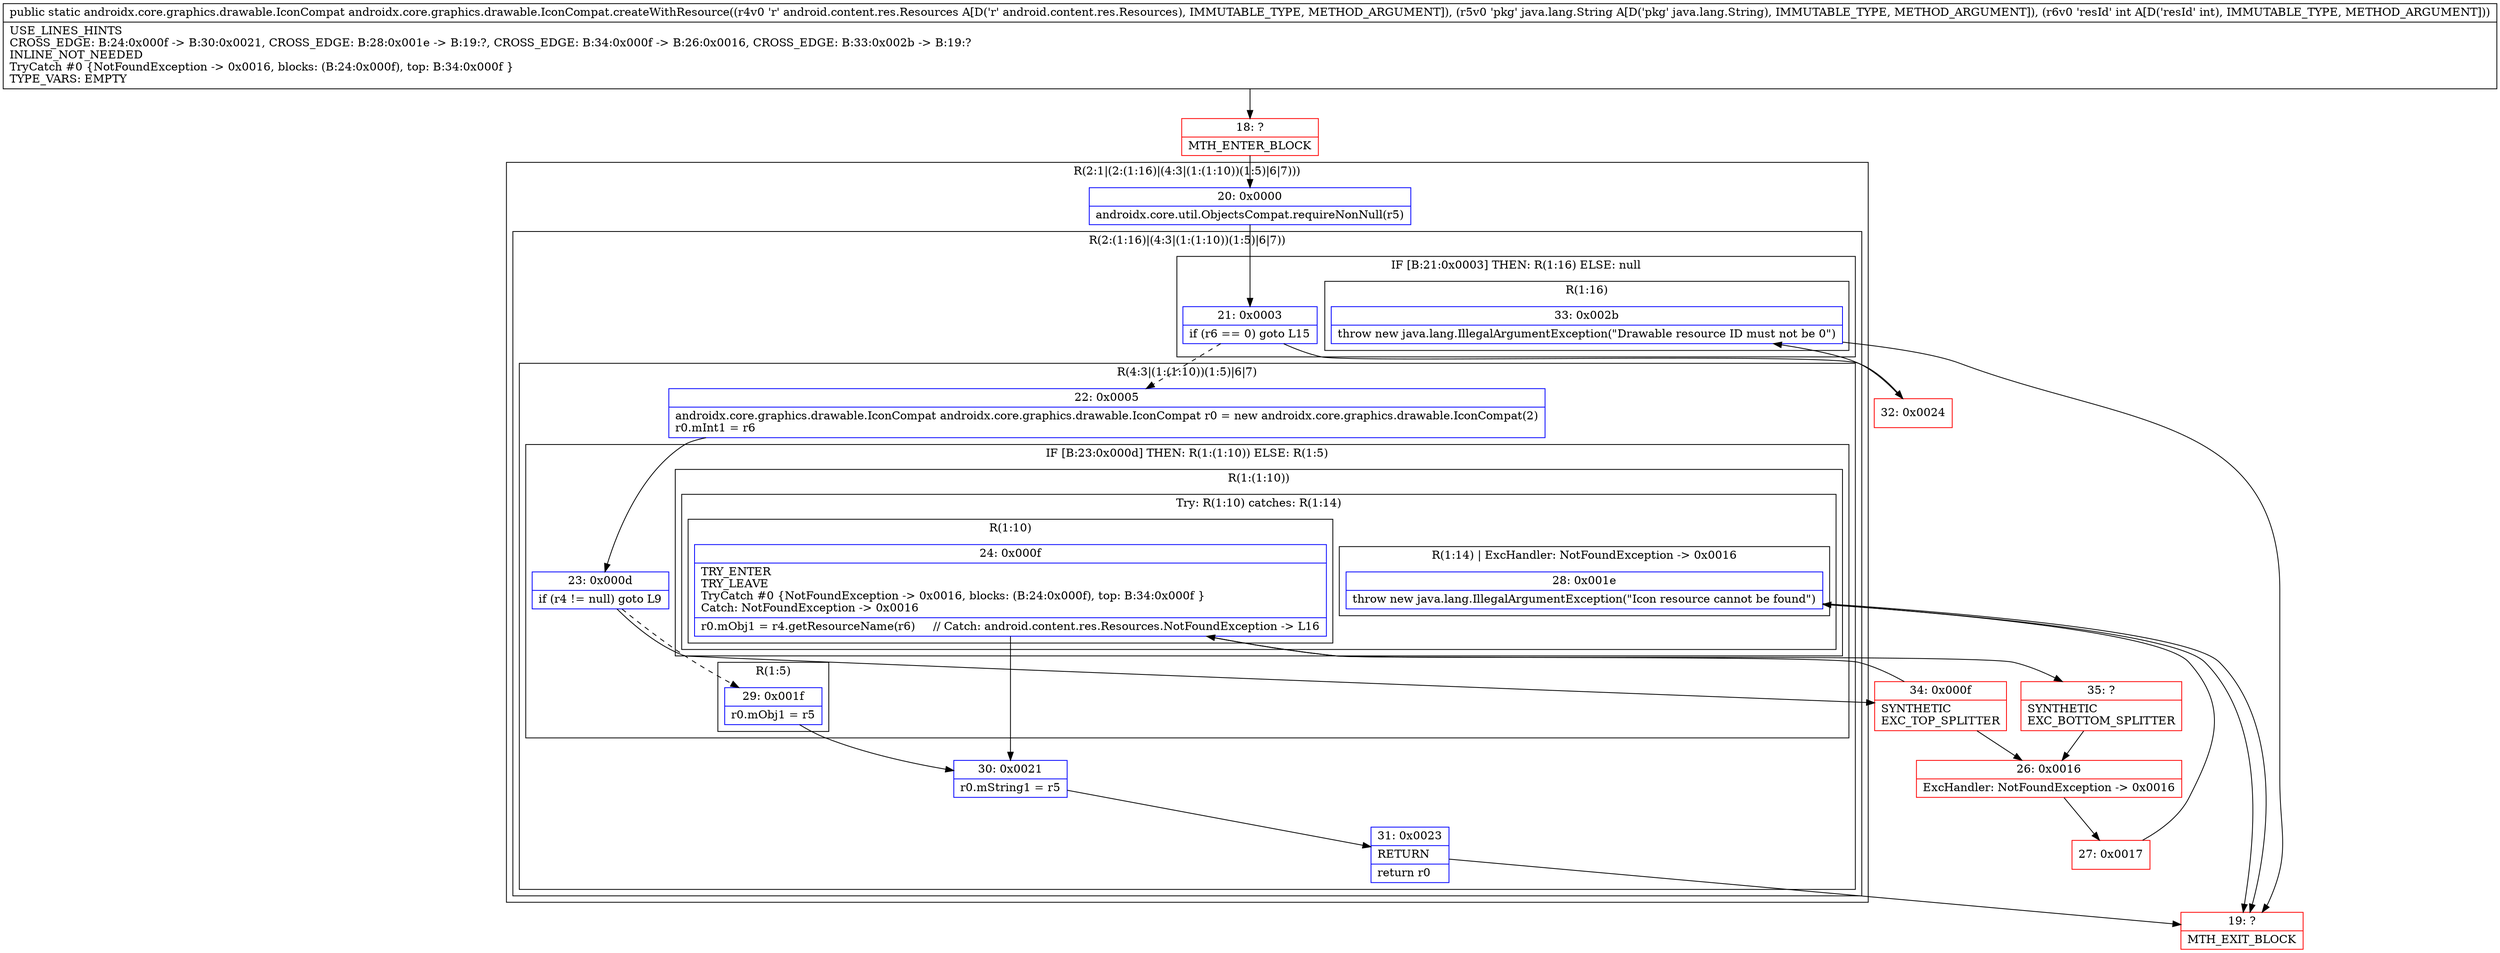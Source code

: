 digraph "CFG forandroidx.core.graphics.drawable.IconCompat.createWithResource(Landroid\/content\/res\/Resources;Ljava\/lang\/String;I)Landroidx\/core\/graphics\/drawable\/IconCompat;" {
subgraph cluster_Region_918718056 {
label = "R(2:1|(2:(1:16)|(4:3|(1:(1:10))(1:5)|6|7)))";
node [shape=record,color=blue];
Node_20 [shape=record,label="{20\:\ 0x0000|androidx.core.util.ObjectsCompat.requireNonNull(r5)\l}"];
subgraph cluster_Region_238808070 {
label = "R(2:(1:16)|(4:3|(1:(1:10))(1:5)|6|7))";
node [shape=record,color=blue];
subgraph cluster_IfRegion_530526475 {
label = "IF [B:21:0x0003] THEN: R(1:16) ELSE: null";
node [shape=record,color=blue];
Node_21 [shape=record,label="{21\:\ 0x0003|if (r6 == 0) goto L15\l}"];
subgraph cluster_Region_807817886 {
label = "R(1:16)";
node [shape=record,color=blue];
Node_33 [shape=record,label="{33\:\ 0x002b|throw new java.lang.IllegalArgumentException(\"Drawable resource ID must not be 0\")\l}"];
}
}
subgraph cluster_Region_1924085844 {
label = "R(4:3|(1:(1:10))(1:5)|6|7)";
node [shape=record,color=blue];
Node_22 [shape=record,label="{22\:\ 0x0005|androidx.core.graphics.drawable.IconCompat androidx.core.graphics.drawable.IconCompat r0 = new androidx.core.graphics.drawable.IconCompat(2)\lr0.mInt1 = r6\l}"];
subgraph cluster_IfRegion_309687092 {
label = "IF [B:23:0x000d] THEN: R(1:(1:10)) ELSE: R(1:5)";
node [shape=record,color=blue];
Node_23 [shape=record,label="{23\:\ 0x000d|if (r4 != null) goto L9\l}"];
subgraph cluster_Region_1132459680 {
label = "R(1:(1:10))";
node [shape=record,color=blue];
subgraph cluster_TryCatchRegion_630096045 {
label = "Try: R(1:10) catches: R(1:14)";
node [shape=record,color=blue];
subgraph cluster_Region_343009135 {
label = "R(1:10)";
node [shape=record,color=blue];
Node_24 [shape=record,label="{24\:\ 0x000f|TRY_ENTER\lTRY_LEAVE\lTryCatch #0 \{NotFoundException \-\> 0x0016, blocks: (B:24:0x000f), top: B:34:0x000f \}\lCatch: NotFoundException \-\> 0x0016\l|r0.mObj1 = r4.getResourceName(r6)     \/\/ Catch: android.content.res.Resources.NotFoundException \-\> L16\l}"];
}
subgraph cluster_Region_666797088 {
label = "R(1:14) | ExcHandler: NotFoundException \-\> 0x0016\l";
node [shape=record,color=blue];
Node_28 [shape=record,label="{28\:\ 0x001e|throw new java.lang.IllegalArgumentException(\"Icon resource cannot be found\")\l}"];
}
}
}
subgraph cluster_Region_1936143404 {
label = "R(1:5)";
node [shape=record,color=blue];
Node_29 [shape=record,label="{29\:\ 0x001f|r0.mObj1 = r5\l}"];
}
}
Node_30 [shape=record,label="{30\:\ 0x0021|r0.mString1 = r5\l}"];
Node_31 [shape=record,label="{31\:\ 0x0023|RETURN\l|return r0\l}"];
}
}
}
subgraph cluster_Region_666797088 {
label = "R(1:14) | ExcHandler: NotFoundException \-\> 0x0016\l";
node [shape=record,color=blue];
Node_28 [shape=record,label="{28\:\ 0x001e|throw new java.lang.IllegalArgumentException(\"Icon resource cannot be found\")\l}"];
}
Node_18 [shape=record,color=red,label="{18\:\ ?|MTH_ENTER_BLOCK\l}"];
Node_19 [shape=record,color=red,label="{19\:\ ?|MTH_EXIT_BLOCK\l}"];
Node_34 [shape=record,color=red,label="{34\:\ 0x000f|SYNTHETIC\lEXC_TOP_SPLITTER\l}"];
Node_35 [shape=record,color=red,label="{35\:\ ?|SYNTHETIC\lEXC_BOTTOM_SPLITTER\l}"];
Node_26 [shape=record,color=red,label="{26\:\ 0x0016|ExcHandler: NotFoundException \-\> 0x0016\l}"];
Node_27 [shape=record,color=red,label="{27\:\ 0x0017}"];
Node_32 [shape=record,color=red,label="{32\:\ 0x0024}"];
MethodNode[shape=record,label="{public static androidx.core.graphics.drawable.IconCompat androidx.core.graphics.drawable.IconCompat.createWithResource((r4v0 'r' android.content.res.Resources A[D('r' android.content.res.Resources), IMMUTABLE_TYPE, METHOD_ARGUMENT]), (r5v0 'pkg' java.lang.String A[D('pkg' java.lang.String), IMMUTABLE_TYPE, METHOD_ARGUMENT]), (r6v0 'resId' int A[D('resId' int), IMMUTABLE_TYPE, METHOD_ARGUMENT]))  | USE_LINES_HINTS\lCROSS_EDGE: B:24:0x000f \-\> B:30:0x0021, CROSS_EDGE: B:28:0x001e \-\> B:19:?, CROSS_EDGE: B:34:0x000f \-\> B:26:0x0016, CROSS_EDGE: B:33:0x002b \-\> B:19:?\lINLINE_NOT_NEEDED\lTryCatch #0 \{NotFoundException \-\> 0x0016, blocks: (B:24:0x000f), top: B:34:0x000f \}\lTYPE_VARS: EMPTY\l}"];
MethodNode -> Node_18;Node_20 -> Node_21;
Node_21 -> Node_22[style=dashed];
Node_21 -> Node_32;
Node_33 -> Node_19;
Node_22 -> Node_23;
Node_23 -> Node_29[style=dashed];
Node_23 -> Node_34;
Node_24 -> Node_30;
Node_24 -> Node_35;
Node_28 -> Node_19;
Node_29 -> Node_30;
Node_30 -> Node_31;
Node_31 -> Node_19;
Node_28 -> Node_19;
Node_18 -> Node_20;
Node_34 -> Node_24;
Node_34 -> Node_26;
Node_35 -> Node_26;
Node_26 -> Node_27;
Node_27 -> Node_28;
Node_32 -> Node_33;
}

